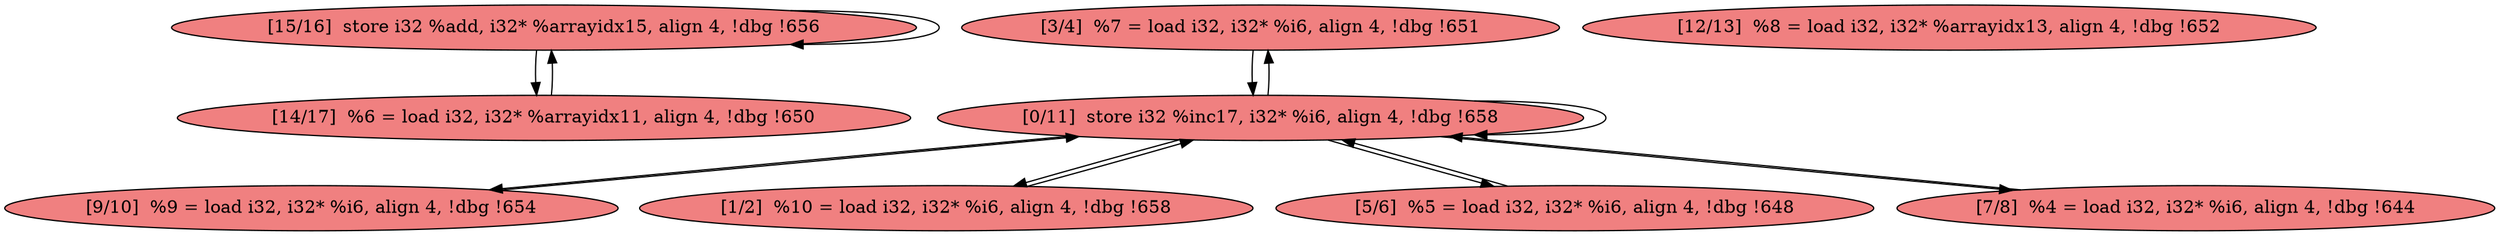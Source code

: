 
digraph G {


node128 [fillcolor=lightcoral,label="[15/16]  store i32 %add, i32* %arrayidx15, align 4, !dbg !656",shape=ellipse,style=filled ]
node127 [fillcolor=lightcoral,label="[3/4]  %7 = load i32, i32* %i6, align 4, !dbg !651",shape=ellipse,style=filled ]
node129 [fillcolor=lightcoral,label="[9/10]  %9 = load i32, i32* %i6, align 4, !dbg !654",shape=ellipse,style=filled ]
node122 [fillcolor=lightcoral,label="[1/2]  %10 = load i32, i32* %i6, align 4, !dbg !658",shape=ellipse,style=filled ]
node123 [fillcolor=lightcoral,label="[5/6]  %5 = load i32, i32* %i6, align 4, !dbg !648",shape=ellipse,style=filled ]
node121 [fillcolor=lightcoral,label="[0/11]  store i32 %inc17, i32* %i6, align 4, !dbg !658",shape=ellipse,style=filled ]
node124 [fillcolor=lightcoral,label="[7/8]  %4 = load i32, i32* %i6, align 4, !dbg !644",shape=ellipse,style=filled ]
node125 [fillcolor=lightcoral,label="[12/13]  %8 = load i32, i32* %arrayidx13, align 4, !dbg !652",shape=ellipse,style=filled ]
node126 [fillcolor=lightcoral,label="[14/17]  %6 = load i32, i32* %arrayidx11, align 4, !dbg !650",shape=ellipse,style=filled ]

node121->node129 [ ]
node129->node121 [ ]
node121->node124 [ ]
node124->node121 [ ]
node123->node121 [ ]
node121->node121 [ ]
node128->node128 [ ]
node126->node128 [ ]
node128->node126 [ ]
node121->node122 [ ]
node121->node123 [ ]
node122->node121 [ ]
node121->node127 [ ]
node127->node121 [ ]


}
